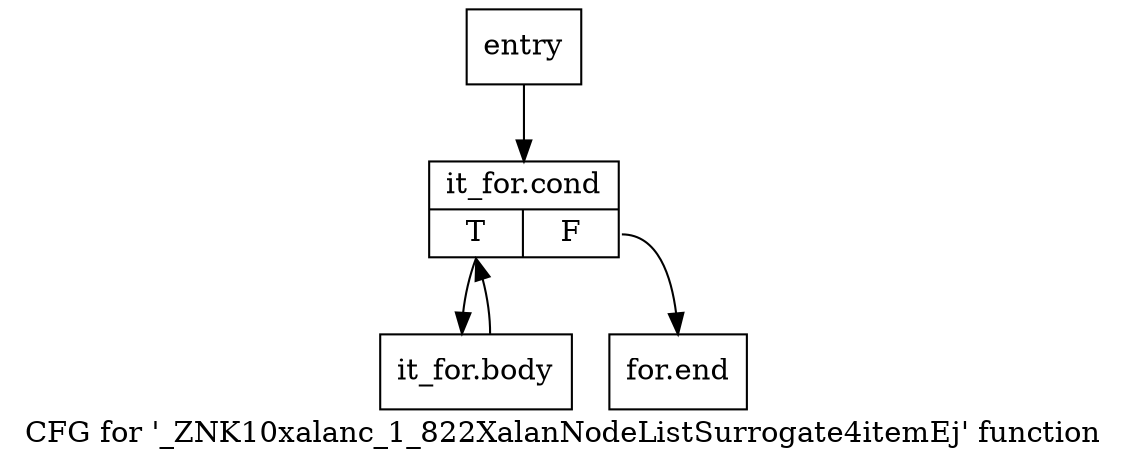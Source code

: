 digraph "CFG for '_ZNK10xalanc_1_822XalanNodeListSurrogate4itemEj' function" {
	label="CFG for '_ZNK10xalanc_1_822XalanNodeListSurrogate4itemEj' function";

	Node0x8a7e4b0 [shape=record,label="{entry}"];
	Node0x8a7e4b0 -> Node0x8a7e500;
	Node0x8a7e500 [shape=record,label="{it_for.cond|{<s0>T|<s1>F}}"];
	Node0x8a7e500:s0 -> Node0x8a7e550;
	Node0x8a7e500:s1 -> Node0x8a7e5a0;
	Node0x8a7e550 [shape=record,label="{it_for.body}"];
	Node0x8a7e550 -> Node0x8a7e500;
	Node0x8a7e5a0 [shape=record,label="{for.end}"];
}
